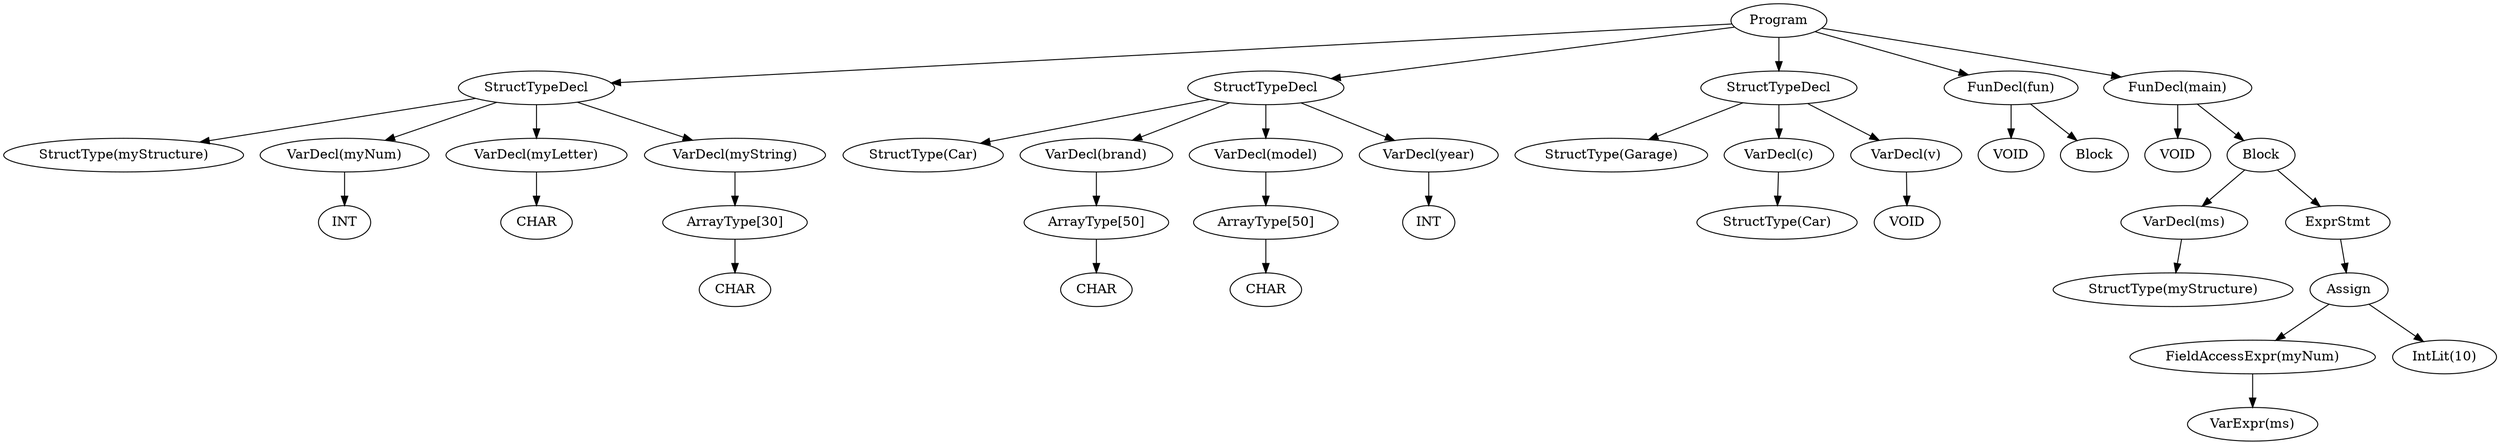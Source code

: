 digraph ast {
Node0[label="Program"];
Node1[label="StructTypeDecl"];
Node2[label="StructType(myStructure)"];
Node1->Node2;
Node3[label="VarDecl(myNum)"];
Node4[label="INT"];
Node3->Node4;
Node1->Node3;
Node5[label="VarDecl(myLetter)"];
Node6[label="CHAR"];
Node5->Node6;
Node1->Node5;
Node7[label="VarDecl(myString)"];
Node8[label="ArrayType[30]"];
Node9[label="CHAR"];
Node8->Node9;
Node7->Node8;
Node1->Node7;
Node0->Node1;
Node10[label="StructTypeDecl"];
Node11[label="StructType(Car)"];
Node10->Node11;
Node12[label="VarDecl(brand)"];
Node13[label="ArrayType[50]"];
Node14[label="CHAR"];
Node13->Node14;
Node12->Node13;
Node10->Node12;
Node15[label="VarDecl(model)"];
Node16[label="ArrayType[50]"];
Node17[label="CHAR"];
Node16->Node17;
Node15->Node16;
Node10->Node15;
Node18[label="VarDecl(year)"];
Node19[label="INT"];
Node18->Node19;
Node10->Node18;
Node0->Node10;
Node20[label="StructTypeDecl"];
Node21[label="StructType(Garage)"];
Node20->Node21;
Node22[label="VarDecl(c)"];
Node23[label="StructType(Car)"];
Node22->Node23;
Node20->Node22;
Node24[label="VarDecl(v)"];
Node25[label="VOID"];
Node24->Node25;
Node20->Node24;
Node0->Node20;
Node26[label="FunDecl(fun)"];
Node27[label="VOID"];
Node26->Node27;
Node28[label="Block"];
Node26->Node28;
Node0->Node26;
Node29[label="FunDecl(main)"];
Node30[label="VOID"];
Node29->Node30;
Node31[label="Block"];
Node32[label="VarDecl(ms)"];
Node33[label="StructType(myStructure)"];
Node32->Node33;
Node31->Node32;
Node34[label="ExprStmt"];
Node35[label="Assign"];
Node36[label="FieldAccessExpr(myNum)"];
Node37[label="VarExpr(ms)"];
Node36->Node37;
Node35->Node36;
Node38[label="IntLit(10)"];
Node35->Node38;
Node34->Node35;
Node31->Node34;
Node29->Node31;
Node0->Node29;

}